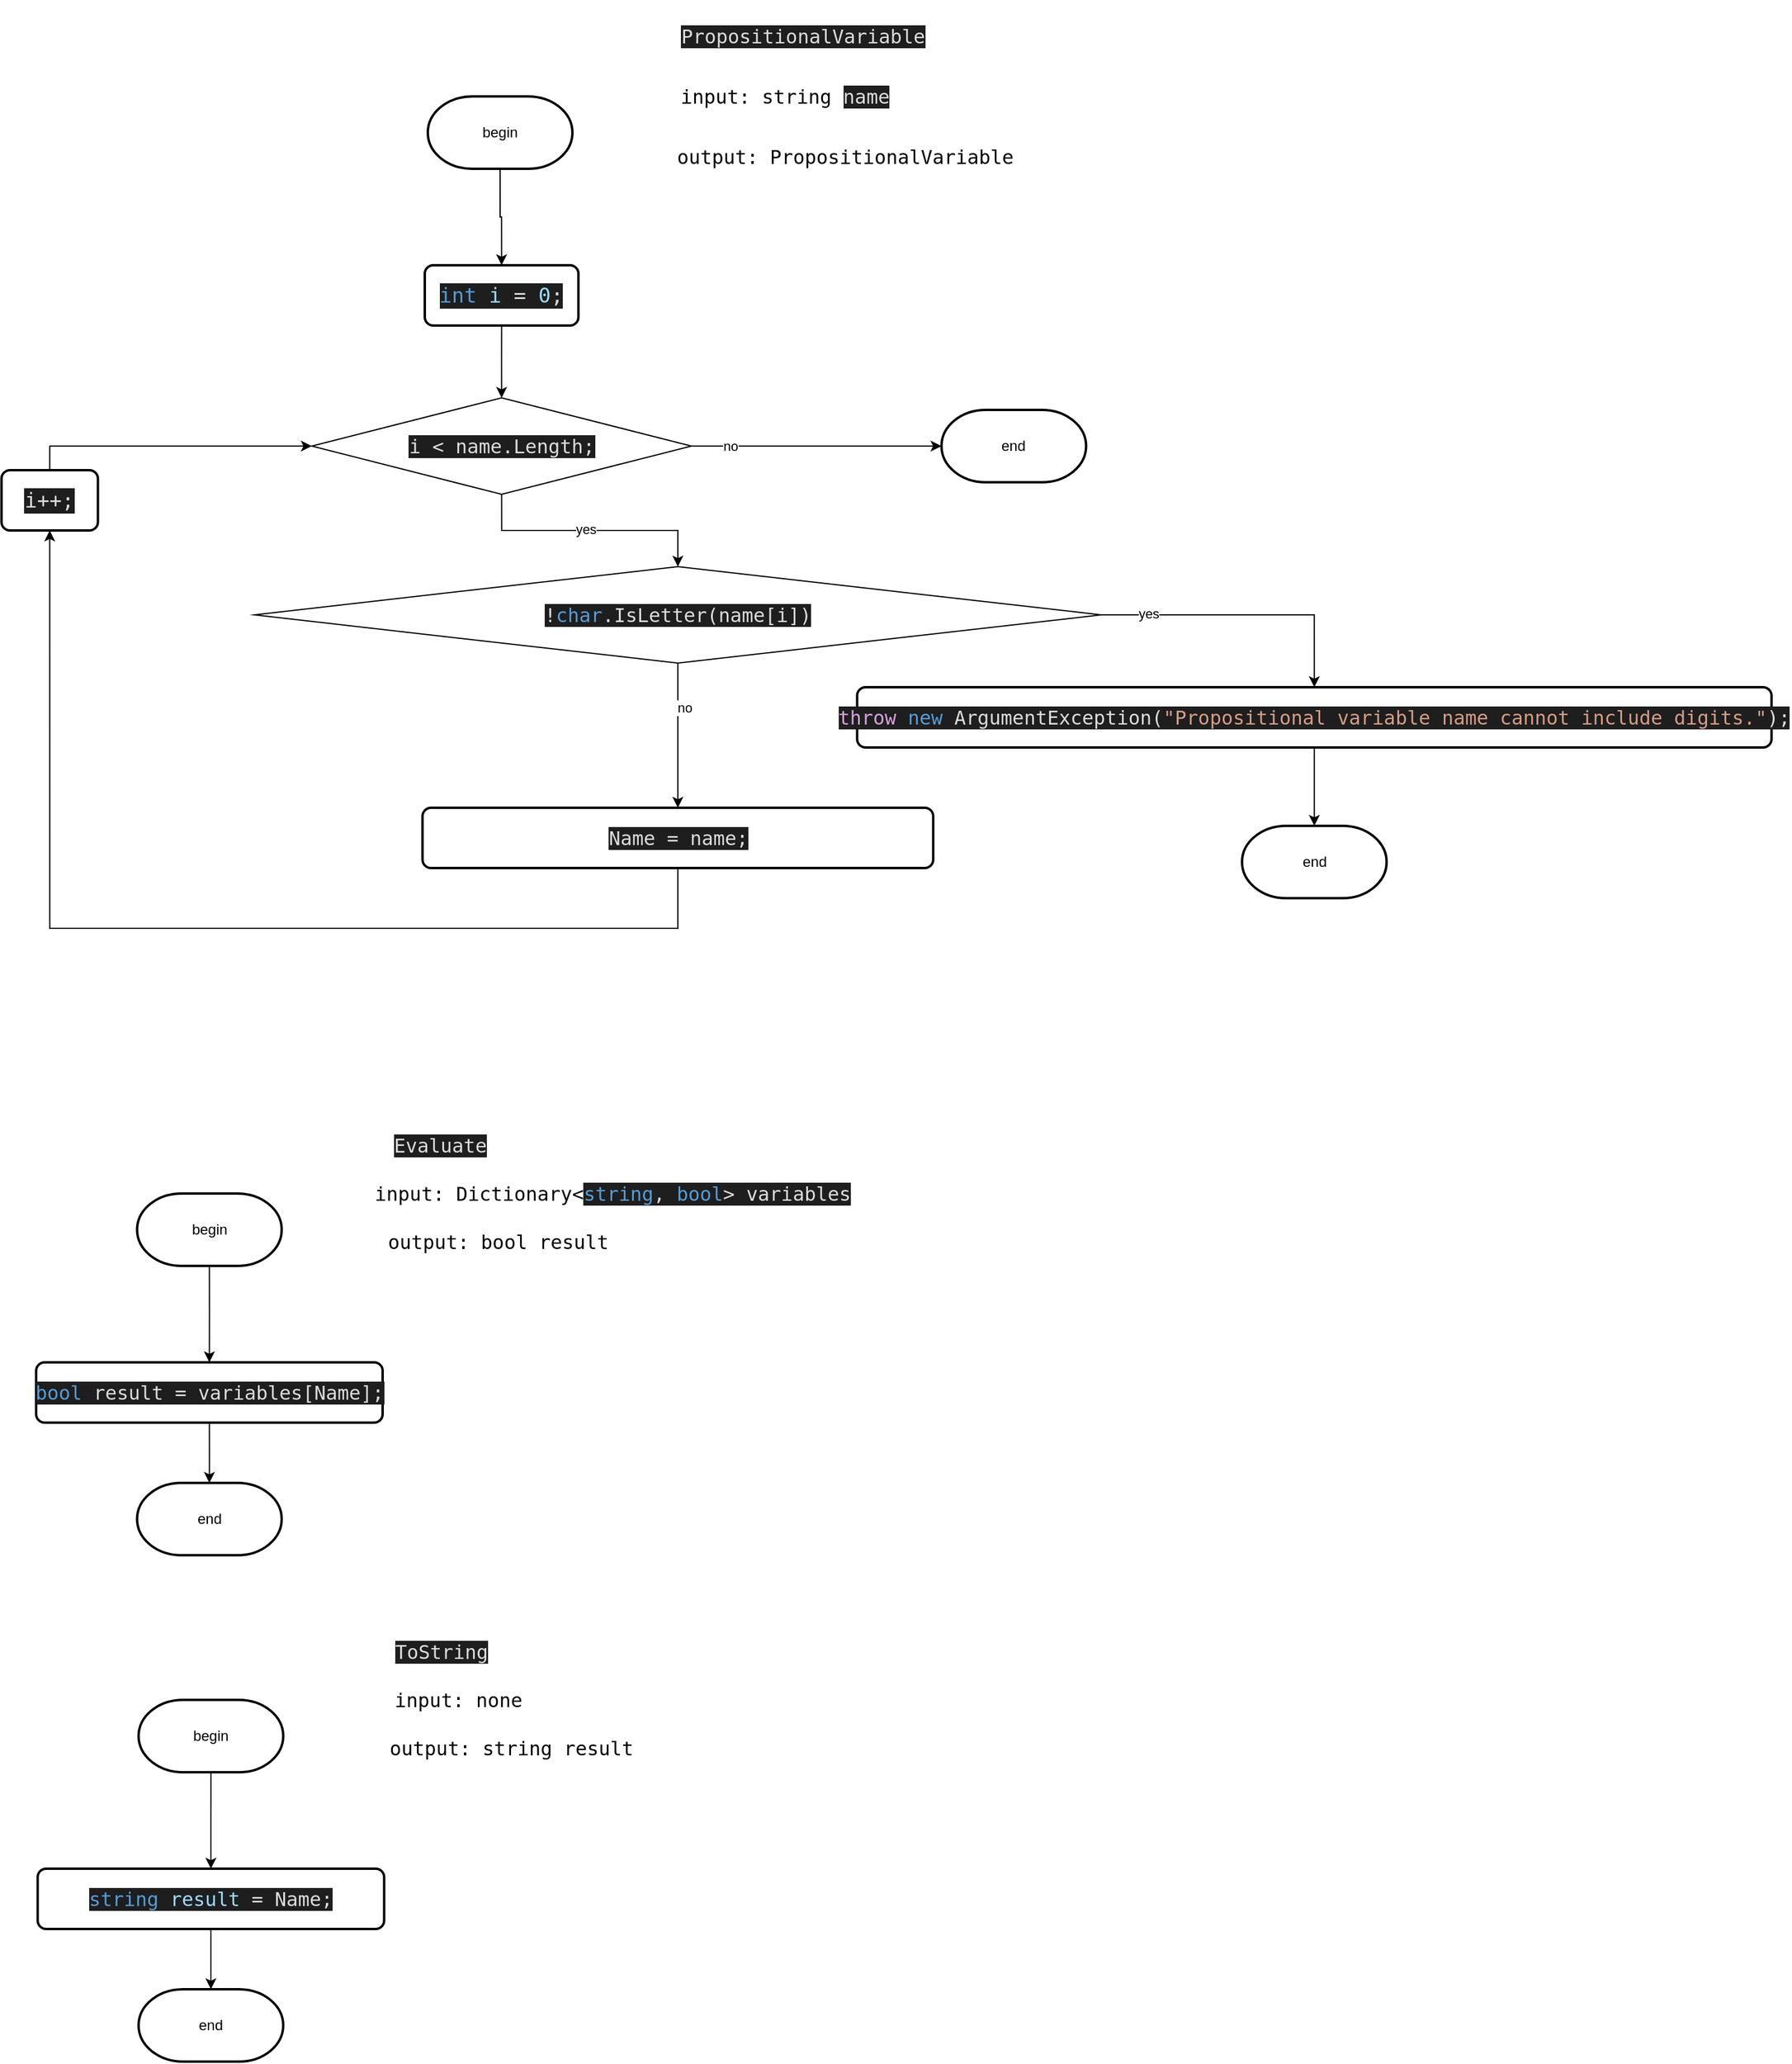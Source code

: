 <mxfile version="26.2.2">
  <diagram name="Page-1" id="GsZ8dFfPKQMhmXAw97n3">
    <mxGraphModel dx="4986" dy="1302" grid="1" gridSize="10" guides="1" tooltips="1" connect="1" arrows="1" fold="1" page="1" pageScale="1" pageWidth="850" pageHeight="1100" math="0" shadow="0">
      <root>
        <mxCell id="0" />
        <mxCell id="1" parent="0" />
        <mxCell id="_ttmD8qlt5964CyT8uU3-102" value="&lt;pre style=&quot;font-family: &amp;quot;JetBrains Mono&amp;quot;, monospace; font-size: 12pt;&quot;&gt;&lt;div style=&quot;background-color:#1e1e1e;color:#dcdcdc&quot;&gt;&lt;pre style=&quot;font-family:&#39;JetBrains Mono&#39;,monospace;font-size:12.0pt;&quot;&gt;&lt;pre style=&quot;font-family:&#39;JetBrains Mono&#39;,monospace;font-size:12.0pt;&quot;&gt;&lt;div&gt;&lt;pre style=&quot;font-family:&#39;JetBrains Mono&#39;,monospace;font-size:12.0pt;&quot;&gt;PropositionalVariable&lt;/pre&gt;&lt;/div&gt;&lt;/pre&gt;&lt;/pre&gt;&lt;/div&gt;&lt;/pre&gt;" style="text;html=1;align=center;verticalAlign=middle;resizable=0;points=[];autosize=1;strokeColor=none;fillColor=none;" vertex="1" parent="1">
          <mxGeometry x="-148.75" y="1120" width="210" height="60" as="geometry" />
        </mxCell>
        <mxCell id="_ttmD8qlt5964CyT8uU3-154" style="edgeStyle=orthogonalEdgeStyle;rounded=0;orthogonalLoop=1;jettySize=auto;html=1;exitX=0.5;exitY=1;exitDx=0;exitDy=0;exitPerimeter=0;entryX=0.5;entryY=0;entryDx=0;entryDy=0;" edge="1" parent="1" source="_ttmD8qlt5964CyT8uU3-104" target="_ttmD8qlt5964CyT8uU3-110">
          <mxGeometry relative="1" as="geometry" />
        </mxCell>
        <mxCell id="_ttmD8qlt5964CyT8uU3-104" value="begin" style="strokeWidth=2;html=1;shape=mxgraph.flowchart.terminator;whiteSpace=wrap;" vertex="1" parent="1">
          <mxGeometry x="-355.01" y="1200" width="120" height="60" as="geometry" />
        </mxCell>
        <mxCell id="_ttmD8qlt5964CyT8uU3-107" value="&lt;pre style=&quot;font-family: &amp;quot;JetBrains Mono&amp;quot;, monospace; font-size: 12pt;&quot;&gt;input: string &lt;span style=&quot;font-size: 12pt; background-color: rgb(30, 30, 30); color: rgb(220, 220, 220); white-space-collapse: collapse;&quot;&gt;name&lt;/span&gt;&lt;/pre&gt;" style="text;html=1;align=center;verticalAlign=middle;resizable=0;points=[];autosize=1;strokeColor=none;fillColor=none;" vertex="1" parent="1">
          <mxGeometry x="-148.75" y="1170" width="180" height="60" as="geometry" />
        </mxCell>
        <mxCell id="_ttmD8qlt5964CyT8uU3-108" value="&lt;pre style=&quot;font-family: &amp;quot;JetBrains Mono&amp;quot;, monospace; font-size: 12pt;&quot;&gt;output: PropositionalVariable&lt;/pre&gt;" style="text;html=1;align=center;verticalAlign=middle;resizable=0;points=[];autosize=1;strokeColor=none;fillColor=none;" vertex="1" parent="1">
          <mxGeometry x="-148.75" y="1220" width="280" height="60" as="geometry" />
        </mxCell>
        <mxCell id="_ttmD8qlt5964CyT8uU3-109" style="edgeStyle=orthogonalEdgeStyle;rounded=0;orthogonalLoop=1;jettySize=auto;html=1;exitX=0.5;exitY=1;exitDx=0;exitDy=0;entryX=0.5;entryY=0;entryDx=0;entryDy=0;" edge="1" parent="1" source="_ttmD8qlt5964CyT8uU3-110" target="_ttmD8qlt5964CyT8uU3-113">
          <mxGeometry relative="1" as="geometry" />
        </mxCell>
        <mxCell id="_ttmD8qlt5964CyT8uU3-110" value="&lt;div style=&quot;background-color: rgb(30, 30, 30); color: rgb(220, 220, 220);&quot;&gt;&lt;pre style=&quot;font-family: &amp;quot;JetBrains Mono&amp;quot;, monospace; font-size: 12.8pt;&quot;&gt;&lt;span style=&quot;color: rgb(86, 156, 214);&quot;&gt;int &lt;/span&gt;&lt;span style=&quot;color: rgb(156, 220, 254);&quot;&gt;i &lt;/span&gt;&lt;font color=&quot;#dcdcdc&quot;&gt;= &lt;/font&gt;&lt;font color=&quot;#9cdcfe&quot;&gt;0&lt;/font&gt;&lt;font color=&quot;#dcdcdc&quot;&gt;;&lt;/font&gt;&lt;/pre&gt;&lt;/div&gt;" style="rounded=1;whiteSpace=wrap;html=1;absoluteArcSize=1;arcSize=14;strokeWidth=2;" vertex="1" parent="1">
          <mxGeometry x="-357.51" y="1340" width="127.5" height="50" as="geometry" />
        </mxCell>
        <mxCell id="_ttmD8qlt5964CyT8uU3-111" style="edgeStyle=orthogonalEdgeStyle;rounded=0;orthogonalLoop=1;jettySize=auto;html=1;exitX=0.5;exitY=1;exitDx=0;exitDy=0;entryX=0.5;entryY=0;entryDx=0;entryDy=0;" edge="1" parent="1" source="_ttmD8qlt5964CyT8uU3-113" target="_ttmD8qlt5964CyT8uU3-120">
          <mxGeometry relative="1" as="geometry" />
        </mxCell>
        <mxCell id="_ttmD8qlt5964CyT8uU3-112" value="yes" style="edgeLabel;html=1;align=center;verticalAlign=middle;resizable=0;points=[];" vertex="1" connectable="0" parent="_ttmD8qlt5964CyT8uU3-111">
          <mxGeometry x="-0.033" y="1" relative="1" as="geometry">
            <mxPoint as="offset" />
          </mxGeometry>
        </mxCell>
        <mxCell id="_ttmD8qlt5964CyT8uU3-113" value="&lt;div style=&quot;background-color:#1e1e1e;color:#dcdcdc&quot;&gt;&lt;pre style=&quot;font-family:&#39;JetBrains Mono&#39;,monospace;font-size:12.8pt;&quot;&gt;&lt;pre style=&quot;font-family:&#39;JetBrains Mono&#39;,monospace;font-size:12.0pt;&quot;&gt;&lt;div&gt;&lt;pre style=&quot;font-family:&#39;JetBrains Mono&#39;,monospace;font-size:12.0pt;&quot;&gt;i &amp;lt; name.Length;&lt;/pre&gt;&lt;/div&gt;&lt;/pre&gt;&lt;/pre&gt;&lt;/div&gt;" style="rhombus;whiteSpace=wrap;html=1;" vertex="1" parent="1">
          <mxGeometry x="-451.25" y="1450" width="315" height="80" as="geometry" />
        </mxCell>
        <mxCell id="_ttmD8qlt5964CyT8uU3-114" style="edgeStyle=orthogonalEdgeStyle;rounded=0;orthogonalLoop=1;jettySize=auto;html=1;exitX=0.5;exitY=0;exitDx=0;exitDy=0;entryX=0;entryY=0.5;entryDx=0;entryDy=0;" edge="1" parent="1" source="_ttmD8qlt5964CyT8uU3-115" target="_ttmD8qlt5964CyT8uU3-113">
          <mxGeometry relative="1" as="geometry" />
        </mxCell>
        <mxCell id="_ttmD8qlt5964CyT8uU3-115" value="&lt;div style=&quot;background-color:#1e1e1e;color:#dcdcdc&quot;&gt;&lt;pre style=&quot;font-family:&#39;JetBrains Mono&#39;,monospace;font-size:12.8pt;&quot;&gt;&lt;div&gt;&lt;pre style=&quot;font-family:&#39;JetBrains Mono&#39;,monospace;font-size:12.8pt;&quot;&gt;i++;&lt;/pre&gt;&lt;/div&gt;&lt;/pre&gt;&lt;/div&gt;" style="rounded=1;whiteSpace=wrap;html=1;absoluteArcSize=1;arcSize=14;strokeWidth=2;" vertex="1" parent="1">
          <mxGeometry x="-708.75" y="1510" width="80" height="50" as="geometry" />
        </mxCell>
        <mxCell id="_ttmD8qlt5964CyT8uU3-116" style="edgeStyle=orthogonalEdgeStyle;rounded=0;orthogonalLoop=1;jettySize=auto;html=1;exitX=1;exitY=0.5;exitDx=0;exitDy=0;entryX=0.5;entryY=0;entryDx=0;entryDy=0;" edge="1" parent="1" source="_ttmD8qlt5964CyT8uU3-120" target="_ttmD8qlt5964CyT8uU3-122">
          <mxGeometry relative="1" as="geometry" />
        </mxCell>
        <mxCell id="_ttmD8qlt5964CyT8uU3-117" value="yes" style="edgeLabel;html=1;align=center;verticalAlign=middle;resizable=0;points=[];" vertex="1" connectable="0" parent="_ttmD8qlt5964CyT8uU3-116">
          <mxGeometry x="-0.673" y="1" relative="1" as="geometry">
            <mxPoint as="offset" />
          </mxGeometry>
        </mxCell>
        <mxCell id="_ttmD8qlt5964CyT8uU3-118" style="edgeStyle=orthogonalEdgeStyle;rounded=0;orthogonalLoop=1;jettySize=auto;html=1;exitX=0.5;exitY=1;exitDx=0;exitDy=0;entryX=0.5;entryY=0;entryDx=0;entryDy=0;" edge="1" parent="1" source="_ttmD8qlt5964CyT8uU3-120" target="_ttmD8qlt5964CyT8uU3-124">
          <mxGeometry relative="1" as="geometry" />
        </mxCell>
        <mxCell id="_ttmD8qlt5964CyT8uU3-119" value="no" style="edgeLabel;html=1;align=center;verticalAlign=middle;resizable=0;points=[];" vertex="1" connectable="0" parent="_ttmD8qlt5964CyT8uU3-118">
          <mxGeometry x="-0.388" y="5" relative="1" as="geometry">
            <mxPoint as="offset" />
          </mxGeometry>
        </mxCell>
        <mxCell id="_ttmD8qlt5964CyT8uU3-120" value="&lt;div style=&quot;background-color:#1e1e1e;color:#dcdcdc&quot;&gt;&lt;pre style=&quot;font-family:&#39;JetBrains Mono&#39;,monospace;font-size:12.8pt;&quot;&gt;&lt;pre style=&quot;font-family:&#39;JetBrains Mono&#39;,monospace;font-size:12.0pt;&quot;&gt;&lt;pre style=&quot;font-family:&#39;JetBrains Mono&#39;,monospace;font-size:12.0pt;&quot;&gt;&lt;div&gt;&lt;pre style=&quot;font-family:&#39;JetBrains Mono&#39;,monospace;font-size:12.0pt;&quot;&gt;!&lt;span style=&quot;color:#569cd6;&quot;&gt;char&lt;/span&gt;.IsLetter(name[i])&lt;/pre&gt;&lt;/div&gt;&lt;/pre&gt;&lt;/pre&gt;&lt;/pre&gt;&lt;/div&gt;" style="rhombus;whiteSpace=wrap;html=1;" vertex="1" parent="1">
          <mxGeometry x="-498.75" y="1590" width="702.5" height="80" as="geometry" />
        </mxCell>
        <mxCell id="_ttmD8qlt5964CyT8uU3-121" style="edgeStyle=orthogonalEdgeStyle;rounded=0;orthogonalLoop=1;jettySize=auto;html=1;exitX=0.5;exitY=1;exitDx=0;exitDy=0;" edge="1" parent="1" source="_ttmD8qlt5964CyT8uU3-122" target="_ttmD8qlt5964CyT8uU3-125">
          <mxGeometry relative="1" as="geometry" />
        </mxCell>
        <mxCell id="_ttmD8qlt5964CyT8uU3-122" value="&lt;div style=&quot;background-color: rgb(30, 30, 30); color: rgb(220, 220, 220);&quot;&gt;&lt;pre style=&quot;font-family:&#39;JetBrains Mono&#39;,monospace;font-size:12.0pt;&quot;&gt;&lt;pre style=&quot;font-family:&#39;JetBrains Mono&#39;,monospace;font-size:12.0pt;&quot;&gt;&lt;pre style=&quot;font-family:&#39;JetBrains Mono&#39;,monospace;font-size:12.0pt;&quot;&gt;&lt;pre style=&quot;font-family:&#39;JetBrains Mono&#39;,monospace;font-size:12.0pt;&quot;&gt;&lt;pre style=&quot;font-family:&#39;JetBrains Mono&#39;,monospace;font-size:12.0pt;&quot;&gt;&lt;pre style=&quot;font-family:&#39;JetBrains Mono&#39;,monospace;font-size:12.0pt;&quot;&gt;&lt;pre style=&quot;font-family:&#39;JetBrains Mono&#39;,monospace;font-size:12.0pt;&quot;&gt;&lt;pre style=&quot;font-family:&#39;JetBrains Mono&#39;,monospace;font-size:12.0pt;&quot;&gt;&lt;pre style=&quot;font-family:&#39;JetBrains Mono&#39;,monospace;font-size:12.8pt;&quot;&gt;&lt;pre style=&quot;font-family:&#39;JetBrains Mono&#39;,monospace;font-size:12.0pt;&quot;&gt;&lt;pre style=&quot;font-family:&#39;JetBrains Mono&#39;,monospace;font-size:12.0pt;&quot;&gt;&lt;div&gt;&lt;pre style=&quot;font-family:&#39;JetBrains Mono&#39;,monospace;font-size:12.0pt;&quot;&gt;&lt;span style=&quot;color:#d8a0df;&quot;&gt;throw &lt;/span&gt;&lt;span style=&quot;color:#569cd6;&quot;&gt;new &lt;/span&gt;ArgumentException(&lt;span style=&quot;color:#d69d85;&quot;&gt;&quot;Propositional variable name cannot include digits.&quot;&lt;/span&gt;);&lt;/pre&gt;&lt;/div&gt;&lt;/pre&gt;&lt;/pre&gt;&lt;/pre&gt;&lt;/pre&gt;&lt;/pre&gt;&lt;/pre&gt;&lt;/pre&gt;&lt;/pre&gt;&lt;/pre&gt;&lt;/pre&gt;&lt;/pre&gt;&lt;/div&gt;" style="rounded=1;whiteSpace=wrap;html=1;absoluteArcSize=1;arcSize=14;strokeWidth=2;" vertex="1" parent="1">
          <mxGeometry x="1.25" y="1690" width="758.75" height="50" as="geometry" />
        </mxCell>
        <mxCell id="_ttmD8qlt5964CyT8uU3-155" style="edgeStyle=orthogonalEdgeStyle;rounded=0;orthogonalLoop=1;jettySize=auto;html=1;exitX=0.5;exitY=1;exitDx=0;exitDy=0;entryX=0.5;entryY=1;entryDx=0;entryDy=0;" edge="1" parent="1" source="_ttmD8qlt5964CyT8uU3-124" target="_ttmD8qlt5964CyT8uU3-115">
          <mxGeometry relative="1" as="geometry">
            <Array as="points">
              <mxPoint x="-147" y="1890" />
              <mxPoint x="-669" y="1890" />
            </Array>
          </mxGeometry>
        </mxCell>
        <mxCell id="_ttmD8qlt5964CyT8uU3-124" value="&lt;div style=&quot;background-color: rgb(30, 30, 30); color: rgb(220, 220, 220);&quot;&gt;&lt;pre style=&quot;font-family:&#39;JetBrains Mono&#39;,monospace;font-size:12.0pt;&quot;&gt;&lt;pre style=&quot;font-family:&#39;JetBrains Mono&#39;,monospace;font-size:12.0pt;&quot;&gt;&lt;pre style=&quot;font-family:&#39;JetBrains Mono&#39;,monospace;font-size:12.0pt;&quot;&gt;&lt;pre style=&quot;font-family:&#39;JetBrains Mono&#39;,monospace;font-size:12.0pt;&quot;&gt;&lt;pre style=&quot;font-family:&#39;JetBrains Mono&#39;,monospace;font-size:12.0pt;&quot;&gt;&lt;pre style=&quot;font-family:&#39;JetBrains Mono&#39;,monospace;font-size:12.0pt;&quot;&gt;&lt;pre style=&quot;font-family:&#39;JetBrains Mono&#39;,monospace;font-size:12.0pt;&quot;&gt;&lt;pre style=&quot;font-family:&#39;JetBrains Mono&#39;,monospace;font-size:12.0pt;&quot;&gt;&lt;pre style=&quot;font-family:&#39;JetBrains Mono&#39;,monospace;font-size:12.8pt;&quot;&gt;&lt;pre style=&quot;font-family:&#39;JetBrains Mono&#39;,monospace;font-size:12.0pt;&quot;&gt;&lt;div&gt;&lt;pre style=&quot;font-family:&#39;JetBrains Mono&#39;,monospace;font-size:12.0pt;&quot;&gt;Name = name;&lt;/pre&gt;&lt;/div&gt;&lt;/pre&gt;&lt;/pre&gt;&lt;/pre&gt;&lt;/pre&gt;&lt;/pre&gt;&lt;/pre&gt;&lt;/pre&gt;&lt;/pre&gt;&lt;/pre&gt;&lt;/pre&gt;&lt;/div&gt;" style="rounded=1;whiteSpace=wrap;html=1;absoluteArcSize=1;arcSize=14;strokeWidth=2;" vertex="1" parent="1">
          <mxGeometry x="-359.38" y="1790" width="423.75" height="50" as="geometry" />
        </mxCell>
        <mxCell id="_ttmD8qlt5964CyT8uU3-125" value="end" style="strokeWidth=2;html=1;shape=mxgraph.flowchart.terminator;whiteSpace=wrap;" vertex="1" parent="1">
          <mxGeometry x="320.63" y="1805" width="120" height="60" as="geometry" />
        </mxCell>
        <mxCell id="_ttmD8qlt5964CyT8uU3-139" value="end" style="strokeWidth=2;html=1;shape=mxgraph.flowchart.terminator;whiteSpace=wrap;" vertex="1" parent="1">
          <mxGeometry x="71.25" y="1460" width="120" height="60" as="geometry" />
        </mxCell>
        <mxCell id="_ttmD8qlt5964CyT8uU3-140" style="edgeStyle=orthogonalEdgeStyle;rounded=0;orthogonalLoop=1;jettySize=auto;html=1;exitX=1;exitY=0.5;exitDx=0;exitDy=0;entryX=0;entryY=0.5;entryDx=0;entryDy=0;entryPerimeter=0;" edge="1" parent="1" source="_ttmD8qlt5964CyT8uU3-113" target="_ttmD8qlt5964CyT8uU3-139">
          <mxGeometry relative="1" as="geometry" />
        </mxCell>
        <mxCell id="_ttmD8qlt5964CyT8uU3-141" value="no" style="edgeLabel;html=1;align=center;verticalAlign=middle;resizable=0;points=[];" vertex="1" connectable="0" parent="_ttmD8qlt5964CyT8uU3-140">
          <mxGeometry x="-0.693" relative="1" as="geometry">
            <mxPoint as="offset" />
          </mxGeometry>
        </mxCell>
        <mxCell id="_ttmD8qlt5964CyT8uU3-148" style="edgeStyle=orthogonalEdgeStyle;rounded=0;orthogonalLoop=1;jettySize=auto;html=1;exitX=1;exitY=0.5;exitDx=0;exitDy=0;" edge="1" parent="1">
          <mxGeometry relative="1" as="geometry">
            <Array as="points">
              <mxPoint x="1680" y="2120" />
              <mxPoint x="1680" y="2340" />
              <mxPoint x="1311" y="2340" />
            </Array>
            <mxPoint x="1484.38" y="2120" as="sourcePoint" />
          </mxGeometry>
        </mxCell>
        <mxCell id="_ttmD8qlt5964CyT8uU3-156" value="&lt;pre style=&quot;font-family: &amp;quot;JetBrains Mono&amp;quot;, monospace; font-size: 12pt;&quot;&gt;&lt;div style=&quot;background-color:#1e1e1e;color:#dcdcdc&quot;&gt;&lt;pre style=&quot;font-family:&#39;JetBrains Mono&#39;,monospace;font-size:12.0pt;&quot;&gt;&lt;pre style=&quot;font-family:&#39;JetBrains Mono&#39;,monospace;font-size:12.0pt;&quot;&gt;&lt;pre style=&quot;font-family:&#39;JetBrains Mono&#39;,monospace;font-size:12.0pt;&quot;&gt;&lt;div&gt;&lt;pre style=&quot;font-family:&#39;JetBrains Mono&#39;,monospace;font-size:12.0pt;&quot;&gt;Evaluate&lt;/pre&gt;&lt;/div&gt;&lt;/pre&gt;&lt;/pre&gt;&lt;/pre&gt;&lt;/div&gt;&lt;/pre&gt;" style="text;html=1;align=center;verticalAlign=middle;resizable=0;points=[];autosize=1;strokeColor=none;fillColor=none;" vertex="1" parent="1">
          <mxGeometry x="-389.98" y="2040" width="90" height="60" as="geometry" />
        </mxCell>
        <mxCell id="_ttmD8qlt5964CyT8uU3-157" style="edgeStyle=orthogonalEdgeStyle;rounded=0;orthogonalLoop=1;jettySize=auto;html=1;exitX=0.5;exitY=1;exitDx=0;exitDy=0;exitPerimeter=0;entryX=0.5;entryY=0;entryDx=0;entryDy=0;" edge="1" parent="1" source="_ttmD8qlt5964CyT8uU3-158" target="_ttmD8qlt5964CyT8uU3-162">
          <mxGeometry relative="1" as="geometry" />
        </mxCell>
        <mxCell id="_ttmD8qlt5964CyT8uU3-158" value="begin" style="strokeWidth=2;html=1;shape=mxgraph.flowchart.terminator;whiteSpace=wrap;" vertex="1" parent="1">
          <mxGeometry x="-596.24" y="2110" width="120" height="60" as="geometry" />
        </mxCell>
        <mxCell id="_ttmD8qlt5964CyT8uU3-159" value="&lt;pre style=&quot;font-family: &amp;quot;JetBrains Mono&amp;quot;, monospace; font-size: 12pt;&quot;&gt;input: Dictionary&amp;lt;&lt;span style=&quot;font-size: 12pt; background-color: rgb(30, 30, 30); white-space-collapse: collapse; color: rgb(86, 156, 214);&quot;&gt;string&lt;/span&gt;&lt;span style=&quot;font-size: 12pt; background-color: rgb(30, 30, 30); color: rgb(220, 220, 220); white-space-collapse: collapse;&quot;&gt;, &lt;/span&gt;&lt;span style=&quot;font-size: 12pt; background-color: rgb(30, 30, 30); white-space-collapse: collapse; color: rgb(86, 156, 214);&quot;&gt;bool&lt;/span&gt;&lt;span style=&quot;font-size: 12pt; background-color: rgb(30, 30, 30); color: rgb(220, 220, 220); white-space-collapse: collapse;&quot;&gt;&amp;gt; variables&lt;/span&gt;&lt;/pre&gt;" style="text;html=1;align=center;verticalAlign=middle;resizable=0;points=[];autosize=1;strokeColor=none;fillColor=none;" vertex="1" parent="1">
          <mxGeometry x="-392.49" y="2080" width="380" height="60" as="geometry" />
        </mxCell>
        <mxCell id="_ttmD8qlt5964CyT8uU3-160" value="&lt;pre style=&quot;font-family: &amp;quot;JetBrains Mono&amp;quot;, monospace; font-size: 12pt;&quot;&gt;output: bool result&lt;/pre&gt;" style="text;html=1;align=center;verticalAlign=middle;resizable=0;points=[];autosize=1;strokeColor=none;fillColor=none;" vertex="1" parent="1">
          <mxGeometry x="-392.49" y="2120" width="190" height="60" as="geometry" />
        </mxCell>
        <mxCell id="_ttmD8qlt5964CyT8uU3-162" value="&lt;div style=&quot;background-color: rgb(30, 30, 30); color: rgb(220, 220, 220);&quot;&gt;&lt;pre style=&quot;font-family: &amp;quot;JetBrains Mono&amp;quot;, monospace; font-size: 12.8pt;&quot;&gt;&lt;div&gt;&lt;pre style=&quot;font-family:&#39;JetBrains Mono&#39;,monospace;font-size:12.0pt;&quot;&gt;&lt;span style=&quot;color:#569cd6;&quot;&gt;bool &lt;/span&gt;result = variables[Name];&lt;/pre&gt;&lt;/div&gt;&lt;/pre&gt;&lt;/div&gt;" style="rounded=1;whiteSpace=wrap;html=1;absoluteArcSize=1;arcSize=14;strokeWidth=2;" vertex="1" parent="1">
          <mxGeometry x="-680" y="2250" width="287.51" height="50" as="geometry" />
        </mxCell>
        <mxCell id="_ttmD8qlt5964CyT8uU3-175" style="edgeStyle=orthogonalEdgeStyle;rounded=0;orthogonalLoop=1;jettySize=auto;html=1;exitX=0.5;exitY=1;exitDx=0;exitDy=0;entryX=0.5;entryY=1;entryDx=0;entryDy=0;" edge="1" parent="1" source="_ttmD8qlt5964CyT8uU3-176">
          <mxGeometry relative="1" as="geometry">
            <Array as="points">
              <mxPoint x="-147" y="2730" />
              <mxPoint x="-669" y="2730" />
            </Array>
            <mxPoint x="-668.75" y="2400" as="targetPoint" />
          </mxGeometry>
        </mxCell>
        <mxCell id="_ttmD8qlt5964CyT8uU3-177" value="end" style="strokeWidth=2;html=1;shape=mxgraph.flowchart.terminator;whiteSpace=wrap;" vertex="1" parent="1">
          <mxGeometry x="-596.25" y="2350" width="120" height="60" as="geometry" />
        </mxCell>
        <mxCell id="_ttmD8qlt5964CyT8uU3-182" style="edgeStyle=orthogonalEdgeStyle;rounded=0;orthogonalLoop=1;jettySize=auto;html=1;exitX=0.5;exitY=1;exitDx=0;exitDy=0;entryX=0.5;entryY=0;entryDx=0;entryDy=0;entryPerimeter=0;" edge="1" parent="1" source="_ttmD8qlt5964CyT8uU3-162" target="_ttmD8qlt5964CyT8uU3-177">
          <mxGeometry relative="1" as="geometry" />
        </mxCell>
        <mxCell id="_ttmD8qlt5964CyT8uU3-183" value="&lt;pre style=&quot;font-family: &amp;quot;JetBrains Mono&amp;quot;, monospace; font-size: 12pt;&quot;&gt;&lt;div style=&quot;background-color:#1e1e1e;color:#dcdcdc&quot;&gt;&lt;pre style=&quot;font-family:&#39;JetBrains Mono&#39;,monospace;font-size:12.0pt;&quot;&gt;&lt;pre style=&quot;font-family:&#39;JetBrains Mono&#39;,monospace;font-size:12.0pt;&quot;&gt;&lt;pre style=&quot;font-family:&#39;JetBrains Mono&#39;,monospace;font-size:12.0pt;&quot;&gt;&lt;pre style=&quot;font-family:&#39;JetBrains Mono&#39;,monospace;font-size:12.0pt;&quot;&gt;&lt;div&gt;&lt;pre style=&quot;font-family:&#39;JetBrains Mono&#39;,monospace;font-size:12.0pt;&quot;&gt;ToString&lt;/pre&gt;&lt;/div&gt;&lt;/pre&gt;&lt;/pre&gt;&lt;/pre&gt;&lt;/pre&gt;&lt;/div&gt;&lt;/pre&gt;" style="text;html=1;align=center;verticalAlign=middle;resizable=0;points=[];autosize=1;strokeColor=none;fillColor=none;" vertex="1" parent="1">
          <mxGeometry x="-388.72" y="2460" width="90" height="60" as="geometry" />
        </mxCell>
        <mxCell id="_ttmD8qlt5964CyT8uU3-184" style="edgeStyle=orthogonalEdgeStyle;rounded=0;orthogonalLoop=1;jettySize=auto;html=1;exitX=0.5;exitY=1;exitDx=0;exitDy=0;exitPerimeter=0;entryX=0.5;entryY=0;entryDx=0;entryDy=0;" edge="1" parent="1" source="_ttmD8qlt5964CyT8uU3-185" target="_ttmD8qlt5964CyT8uU3-188">
          <mxGeometry relative="1" as="geometry" />
        </mxCell>
        <mxCell id="_ttmD8qlt5964CyT8uU3-185" value="begin" style="strokeWidth=2;html=1;shape=mxgraph.flowchart.terminator;whiteSpace=wrap;" vertex="1" parent="1">
          <mxGeometry x="-594.98" y="2530" width="120" height="60" as="geometry" />
        </mxCell>
        <mxCell id="_ttmD8qlt5964CyT8uU3-186" value="&lt;pre style=&quot;font-family: &amp;quot;JetBrains Mono&amp;quot;, monospace; font-size: 12pt;&quot;&gt;input: none&lt;/pre&gt;" style="text;html=1;align=center;verticalAlign=middle;resizable=0;points=[];autosize=1;strokeColor=none;fillColor=none;" vertex="1" parent="1">
          <mxGeometry x="-389.98" y="2500" width="120" height="60" as="geometry" />
        </mxCell>
        <mxCell id="_ttmD8qlt5964CyT8uU3-187" value="&lt;pre style=&quot;font-family: &amp;quot;JetBrains Mono&amp;quot;, monospace; font-size: 12pt;&quot;&gt;output: string result&lt;/pre&gt;" style="text;html=1;align=center;verticalAlign=middle;resizable=0;points=[];autosize=1;strokeColor=none;fillColor=none;" vertex="1" parent="1">
          <mxGeometry x="-391.23" y="2540" width="210" height="60" as="geometry" />
        </mxCell>
        <mxCell id="_ttmD8qlt5964CyT8uU3-188" value="&lt;div style=&quot;background-color: rgb(30, 30, 30); color: rgb(220, 220, 220);&quot;&gt;&lt;pre style=&quot;font-family: &amp;quot;JetBrains Mono&amp;quot;, monospace; font-size: 12.8pt;&quot;&gt;&lt;pre style=&quot;font-family:&#39;JetBrains Mono&#39;,monospace;font-size:12.0pt;&quot;&gt;&lt;div&gt;&lt;pre style=&quot;font-family:&#39;JetBrains Mono&#39;,monospace;font-size:12.0pt;&quot;&gt;&lt;span style=&quot;color:#569cd6;&quot;&gt;string &lt;/span&gt;&lt;span style=&quot;color:#9cdcfe;&quot;&gt;result &lt;/span&gt;= Name;&lt;/pre&gt;&lt;/div&gt;&lt;/pre&gt;&lt;/pre&gt;&lt;/div&gt;" style="rounded=1;whiteSpace=wrap;html=1;absoluteArcSize=1;arcSize=14;strokeWidth=2;" vertex="1" parent="1">
          <mxGeometry x="-678.74" y="2670" width="287.51" height="50" as="geometry" />
        </mxCell>
        <mxCell id="_ttmD8qlt5964CyT8uU3-189" value="end" style="strokeWidth=2;html=1;shape=mxgraph.flowchart.terminator;whiteSpace=wrap;" vertex="1" parent="1">
          <mxGeometry x="-594.99" y="2770" width="120" height="60" as="geometry" />
        </mxCell>
        <mxCell id="_ttmD8qlt5964CyT8uU3-190" style="edgeStyle=orthogonalEdgeStyle;rounded=0;orthogonalLoop=1;jettySize=auto;html=1;exitX=0.5;exitY=1;exitDx=0;exitDy=0;entryX=0.5;entryY=0;entryDx=0;entryDy=0;entryPerimeter=0;" edge="1" parent="1" source="_ttmD8qlt5964CyT8uU3-188" target="_ttmD8qlt5964CyT8uU3-189">
          <mxGeometry relative="1" as="geometry" />
        </mxCell>
      </root>
    </mxGraphModel>
  </diagram>
</mxfile>
